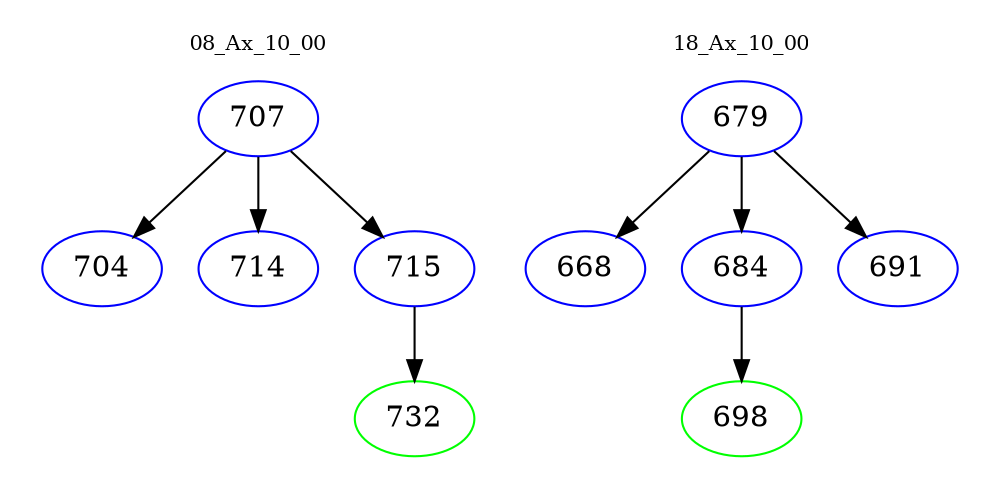 digraph{
subgraph cluster_0 {
color = white
label = "08_Ax_10_00";
fontsize=10;
T0_707 [label="707", color="blue"]
T0_707 -> T0_704 [color="black"]
T0_704 [label="704", color="blue"]
T0_707 -> T0_714 [color="black"]
T0_714 [label="714", color="blue"]
T0_707 -> T0_715 [color="black"]
T0_715 [label="715", color="blue"]
T0_715 -> T0_732 [color="black"]
T0_732 [label="732", color="green"]
}
subgraph cluster_1 {
color = white
label = "18_Ax_10_00";
fontsize=10;
T1_679 [label="679", color="blue"]
T1_679 -> T1_668 [color="black"]
T1_668 [label="668", color="blue"]
T1_679 -> T1_684 [color="black"]
T1_684 [label="684", color="blue"]
T1_684 -> T1_698 [color="black"]
T1_698 [label="698", color="green"]
T1_679 -> T1_691 [color="black"]
T1_691 [label="691", color="blue"]
}
}
